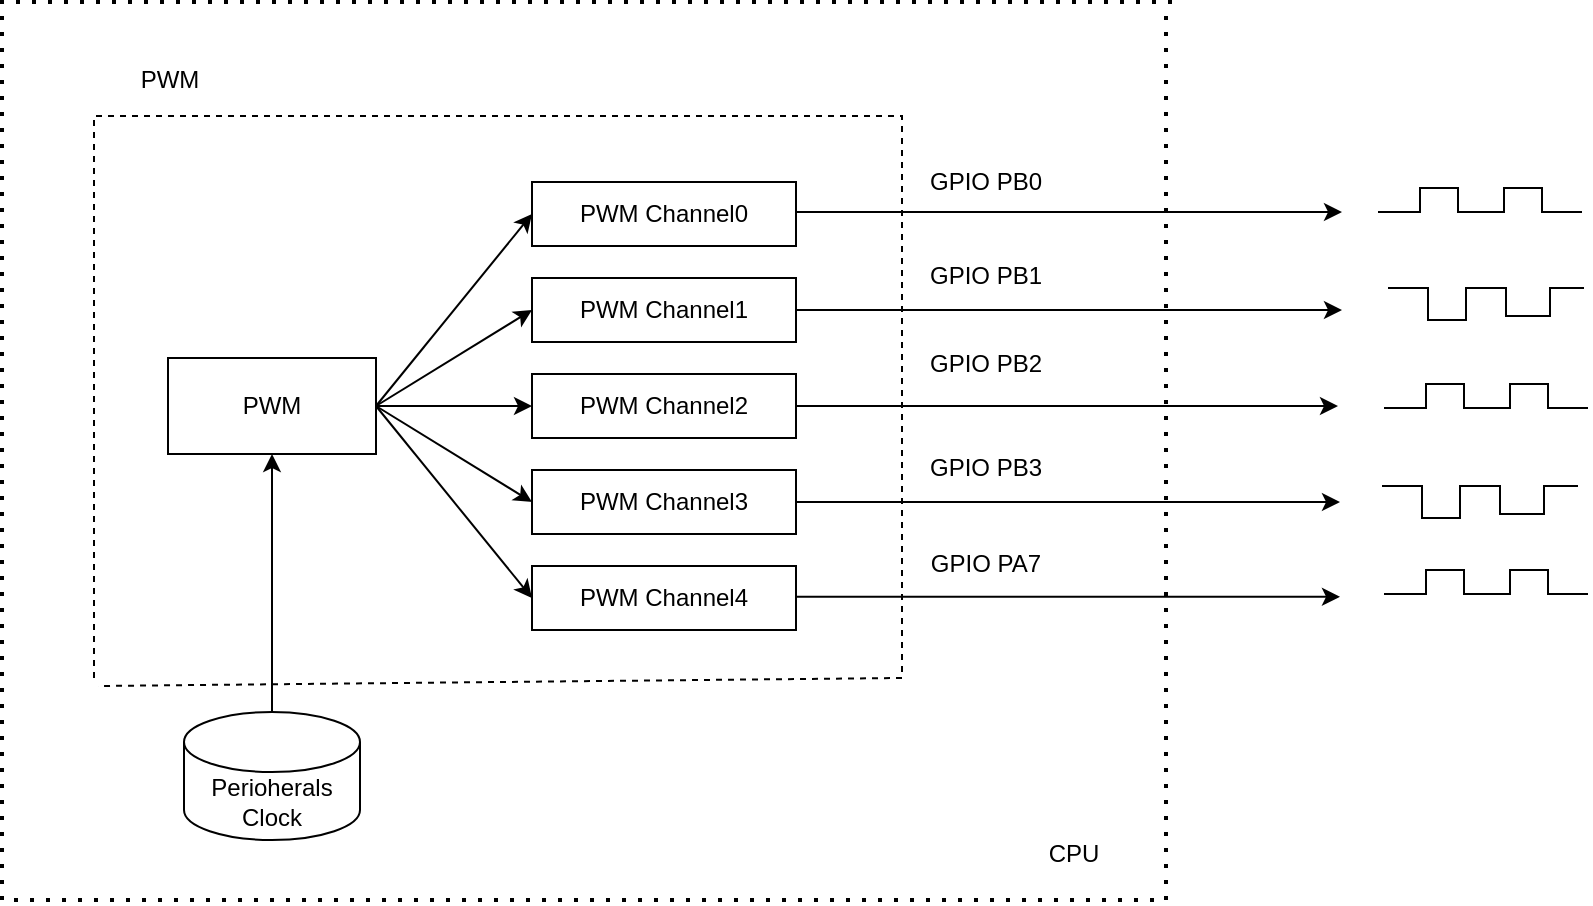 <mxfile version="24.6.4" type="device">
  <diagram name="第 1 页" id="KWvOELfXXFuOR0ZtLIgL">
    <mxGraphModel dx="870" dy="415" grid="0" gridSize="10" guides="1" tooltips="1" connect="1" arrows="1" fold="1" page="1" pageScale="1" pageWidth="180" pageHeight="200" math="0" shadow="0">
      <root>
        <mxCell id="0" />
        <mxCell id="1" parent="0" />
        <mxCell id="6Xo3o1QixIiLEGfn1mMo-1" value="PWM" style="rounded=0;whiteSpace=wrap;html=1;" parent="1" vertex="1">
          <mxGeometry x="331" y="442" width="104" height="48" as="geometry" />
        </mxCell>
        <mxCell id="6Xo3o1QixIiLEGfn1mMo-2" value="Perioherals&lt;div&gt;Clock&lt;/div&gt;" style="shape=cylinder3;whiteSpace=wrap;html=1;boundedLbl=1;backgroundOutline=1;size=15;" parent="1" vertex="1">
          <mxGeometry x="339" y="619" width="88" height="64" as="geometry" />
        </mxCell>
        <mxCell id="6Xo3o1QixIiLEGfn1mMo-3" value="" style="endArrow=classic;html=1;rounded=0;exitX=0.5;exitY=0;exitDx=0;exitDy=0;exitPerimeter=0;entryX=0.5;entryY=1;entryDx=0;entryDy=0;" parent="1" source="6Xo3o1QixIiLEGfn1mMo-2" target="6Xo3o1QixIiLEGfn1mMo-1" edge="1">
          <mxGeometry width="50" height="50" relative="1" as="geometry">
            <mxPoint x="380" y="536" as="sourcePoint" />
            <mxPoint x="430" y="486" as="targetPoint" />
          </mxGeometry>
        </mxCell>
        <mxCell id="6Xo3o1QixIiLEGfn1mMo-4" value="PWM Channel0" style="rounded=0;whiteSpace=wrap;html=1;" parent="1" vertex="1">
          <mxGeometry x="513" y="354" width="132" height="32" as="geometry" />
        </mxCell>
        <mxCell id="6Xo3o1QixIiLEGfn1mMo-5" value="PWM Channel1" style="rounded=0;whiteSpace=wrap;html=1;" parent="1" vertex="1">
          <mxGeometry x="513" y="402" width="132" height="32" as="geometry" />
        </mxCell>
        <mxCell id="6Xo3o1QixIiLEGfn1mMo-6" value="PWM Channel2" style="rounded=0;whiteSpace=wrap;html=1;" parent="1" vertex="1">
          <mxGeometry x="513" y="450" width="132" height="32" as="geometry" />
        </mxCell>
        <mxCell id="6Xo3o1QixIiLEGfn1mMo-7" value="PWM Channel3" style="rounded=0;whiteSpace=wrap;html=1;" parent="1" vertex="1">
          <mxGeometry x="513" y="498" width="132" height="32" as="geometry" />
        </mxCell>
        <mxCell id="6Xo3o1QixIiLEGfn1mMo-8" value="PWM Channel4" style="rounded=0;whiteSpace=wrap;html=1;" parent="1" vertex="1">
          <mxGeometry x="513" y="546" width="132" height="32" as="geometry" />
        </mxCell>
        <mxCell id="6Xo3o1QixIiLEGfn1mMo-9" value="" style="endArrow=classic;html=1;rounded=0;exitX=1;exitY=0.5;exitDx=0;exitDy=0;entryX=0;entryY=0.5;entryDx=0;entryDy=0;" parent="1" source="6Xo3o1QixIiLEGfn1mMo-1" target="6Xo3o1QixIiLEGfn1mMo-4" edge="1">
          <mxGeometry width="50" height="50" relative="1" as="geometry">
            <mxPoint x="705" y="517" as="sourcePoint" />
            <mxPoint x="755" y="467" as="targetPoint" />
            <Array as="points" />
          </mxGeometry>
        </mxCell>
        <mxCell id="6Xo3o1QixIiLEGfn1mMo-10" value="" style="endArrow=classic;html=1;rounded=0;exitX=1;exitY=0.5;exitDx=0;exitDy=0;entryX=0;entryY=0.5;entryDx=0;entryDy=0;" parent="1" source="6Xo3o1QixIiLEGfn1mMo-1" target="6Xo3o1QixIiLEGfn1mMo-5" edge="1">
          <mxGeometry width="50" height="50" relative="1" as="geometry">
            <mxPoint x="444" y="566" as="sourcePoint" />
            <mxPoint x="494" y="516" as="targetPoint" />
          </mxGeometry>
        </mxCell>
        <mxCell id="6Xo3o1QixIiLEGfn1mMo-11" value="" style="endArrow=classic;html=1;rounded=0;exitX=1;exitY=0.5;exitDx=0;exitDy=0;entryX=0;entryY=0.5;entryDx=0;entryDy=0;" parent="1" source="6Xo3o1QixIiLEGfn1mMo-1" target="6Xo3o1QixIiLEGfn1mMo-6" edge="1">
          <mxGeometry width="50" height="50" relative="1" as="geometry">
            <mxPoint x="456" y="580" as="sourcePoint" />
            <mxPoint x="506" y="530" as="targetPoint" />
          </mxGeometry>
        </mxCell>
        <mxCell id="6Xo3o1QixIiLEGfn1mMo-12" value="" style="endArrow=classic;html=1;rounded=0;exitX=1;exitY=0.5;exitDx=0;exitDy=0;entryX=0;entryY=0.5;entryDx=0;entryDy=0;" parent="1" source="6Xo3o1QixIiLEGfn1mMo-1" target="6Xo3o1QixIiLEGfn1mMo-7" edge="1">
          <mxGeometry width="50" height="50" relative="1" as="geometry">
            <mxPoint x="430" y="579" as="sourcePoint" />
            <mxPoint x="480" y="529" as="targetPoint" />
          </mxGeometry>
        </mxCell>
        <mxCell id="6Xo3o1QixIiLEGfn1mMo-13" value="" style="endArrow=classic;html=1;rounded=0;exitX=1;exitY=0.5;exitDx=0;exitDy=0;entryX=0;entryY=0.5;entryDx=0;entryDy=0;" parent="1" source="6Xo3o1QixIiLEGfn1mMo-1" target="6Xo3o1QixIiLEGfn1mMo-8" edge="1">
          <mxGeometry width="50" height="50" relative="1" as="geometry">
            <mxPoint x="443" y="603" as="sourcePoint" />
            <mxPoint x="493" y="553" as="targetPoint" />
          </mxGeometry>
        </mxCell>
        <mxCell id="6Xo3o1QixIiLEGfn1mMo-14" value="" style="endArrow=classic;html=1;rounded=0;exitX=1;exitY=0.5;exitDx=0;exitDy=0;" parent="1" source="6Xo3o1QixIiLEGfn1mMo-5" edge="1">
          <mxGeometry width="50" height="50" relative="1" as="geometry">
            <mxPoint x="788" y="490" as="sourcePoint" />
            <mxPoint x="918" y="418" as="targetPoint" />
          </mxGeometry>
        </mxCell>
        <mxCell id="6Xo3o1QixIiLEGfn1mMo-15" value="" style="endArrow=classic;html=1;rounded=0;exitX=1;exitY=0.5;exitDx=0;exitDy=0;" parent="1" source="6Xo3o1QixIiLEGfn1mMo-6" edge="1">
          <mxGeometry width="50" height="50" relative="1" as="geometry">
            <mxPoint x="735" y="502" as="sourcePoint" />
            <mxPoint x="916" y="466" as="targetPoint" />
          </mxGeometry>
        </mxCell>
        <mxCell id="6Xo3o1QixIiLEGfn1mMo-16" value="" style="endArrow=classic;html=1;rounded=0;exitX=1;exitY=0.5;exitDx=0;exitDy=0;" parent="1" source="6Xo3o1QixIiLEGfn1mMo-7" edge="1">
          <mxGeometry width="50" height="50" relative="1" as="geometry">
            <mxPoint x="802" y="591" as="sourcePoint" />
            <mxPoint x="917" y="514" as="targetPoint" />
          </mxGeometry>
        </mxCell>
        <mxCell id="6Xo3o1QixIiLEGfn1mMo-17" value="GPIO PB0" style="text;html=1;align=center;verticalAlign=middle;whiteSpace=wrap;rounded=0;" parent="1" vertex="1">
          <mxGeometry x="710" y="339" width="60" height="30" as="geometry" />
        </mxCell>
        <mxCell id="6Xo3o1QixIiLEGfn1mMo-20" value="GPIO PB1" style="text;html=1;align=center;verticalAlign=middle;whiteSpace=wrap;rounded=0;" parent="1" vertex="1">
          <mxGeometry x="710" y="386" width="60" height="30" as="geometry" />
        </mxCell>
        <mxCell id="6Xo3o1QixIiLEGfn1mMo-21" value="GPIO PB2" style="text;html=1;align=center;verticalAlign=middle;whiteSpace=wrap;rounded=0;" parent="1" vertex="1">
          <mxGeometry x="710" y="430" width="60" height="30" as="geometry" />
        </mxCell>
        <mxCell id="6Xo3o1QixIiLEGfn1mMo-22" value="GPIO PB3" style="text;html=1;align=center;verticalAlign=middle;whiteSpace=wrap;rounded=0;" parent="1" vertex="1">
          <mxGeometry x="710" y="482" width="60" height="30" as="geometry" />
        </mxCell>
        <mxCell id="6Xo3o1QixIiLEGfn1mMo-23" value="GPIO PA7" style="text;html=1;align=center;verticalAlign=middle;whiteSpace=wrap;rounded=0;" parent="1" vertex="1">
          <mxGeometry x="710" y="530" width="60" height="30" as="geometry" />
        </mxCell>
        <mxCell id="6Xo3o1QixIiLEGfn1mMo-24" value="" style="endArrow=none;dashed=1;html=1;rounded=0;" parent="1" edge="1">
          <mxGeometry width="50" height="50" relative="1" as="geometry">
            <mxPoint x="294" y="602" as="sourcePoint" />
            <mxPoint x="296" y="606" as="targetPoint" />
            <Array as="points">
              <mxPoint x="294" y="321" />
              <mxPoint x="698" y="321" />
              <mxPoint x="698" y="602" />
            </Array>
          </mxGeometry>
        </mxCell>
        <mxCell id="6Xo3o1QixIiLEGfn1mMo-25" value="PWM" style="text;html=1;align=center;verticalAlign=middle;whiteSpace=wrap;rounded=0;" parent="1" vertex="1">
          <mxGeometry x="302" y="288" width="60" height="30" as="geometry" />
        </mxCell>
        <mxCell id="6Xo3o1QixIiLEGfn1mMo-26" value="" style="endArrow=none;dashed=1;html=1;dashPattern=1 3;strokeWidth=2;rounded=0;" parent="1" edge="1">
          <mxGeometry width="50" height="50" relative="1" as="geometry">
            <mxPoint x="830" y="271" as="sourcePoint" />
            <mxPoint x="833" y="264" as="targetPoint" />
            <Array as="points">
              <mxPoint x="830" y="713" />
              <mxPoint x="248" y="713" />
              <mxPoint x="248" y="264" />
            </Array>
          </mxGeometry>
        </mxCell>
        <mxCell id="6Xo3o1QixIiLEGfn1mMo-27" value="CPU" style="text;html=1;align=center;verticalAlign=middle;whiteSpace=wrap;rounded=0;" parent="1" vertex="1">
          <mxGeometry x="754" y="675" width="60" height="30" as="geometry" />
        </mxCell>
        <mxCell id="v3EjWhcUO2rUDNG_ED6t-1" value="" style="endArrow=none;html=1;rounded=0;" parent="1" edge="1">
          <mxGeometry width="50" height="50" relative="1" as="geometry">
            <mxPoint x="936" y="369" as="sourcePoint" />
            <mxPoint x="1038" y="369" as="targetPoint" />
            <Array as="points">
              <mxPoint x="957" y="369" />
              <mxPoint x="957" y="357" />
              <mxPoint x="976" y="357" />
              <mxPoint x="976" y="369" />
              <mxPoint x="999" y="369" />
              <mxPoint x="999" y="357" />
              <mxPoint x="1018" y="357" />
              <mxPoint x="1018" y="369" />
            </Array>
          </mxGeometry>
        </mxCell>
        <mxCell id="v3EjWhcUO2rUDNG_ED6t-3" value="" style="endArrow=classic;html=1;rounded=0;exitX=1;exitY=0.5;exitDx=0;exitDy=0;" parent="1" edge="1">
          <mxGeometry width="50" height="50" relative="1" as="geometry">
            <mxPoint x="645" y="369" as="sourcePoint" />
            <mxPoint x="918" y="369" as="targetPoint" />
          </mxGeometry>
        </mxCell>
        <mxCell id="v3EjWhcUO2rUDNG_ED6t-4" value="" style="endArrow=none;html=1;rounded=0;" parent="1" edge="1">
          <mxGeometry width="50" height="50" relative="1" as="geometry">
            <mxPoint x="941" y="407" as="sourcePoint" />
            <mxPoint x="1039" y="407" as="targetPoint" />
            <Array as="points">
              <mxPoint x="961" y="407" />
              <mxPoint x="961" y="423" />
              <mxPoint x="980" y="423" />
              <mxPoint x="980" y="407" />
              <mxPoint x="1000" y="407" />
              <mxPoint x="1000" y="421" />
              <mxPoint x="1022" y="421" />
              <mxPoint x="1022" y="407" />
            </Array>
          </mxGeometry>
        </mxCell>
        <mxCell id="v3EjWhcUO2rUDNG_ED6t-5" value="" style="endArrow=classic;html=1;rounded=0;exitX=1;exitY=0.5;exitDx=0;exitDy=0;" parent="1" edge="1">
          <mxGeometry width="50" height="50" relative="1" as="geometry">
            <mxPoint x="645" y="561.41" as="sourcePoint" />
            <mxPoint x="917" y="561.41" as="targetPoint" />
          </mxGeometry>
        </mxCell>
        <mxCell id="v3EjWhcUO2rUDNG_ED6t-6" value="" style="endArrow=none;html=1;rounded=0;" parent="1" edge="1">
          <mxGeometry width="50" height="50" relative="1" as="geometry">
            <mxPoint x="1041" y="467" as="sourcePoint" />
            <mxPoint x="939" y="467" as="targetPoint" />
            <Array as="points">
              <mxPoint x="1021" y="467" />
              <mxPoint x="1021" y="455" />
              <mxPoint x="1002" y="455" />
              <mxPoint x="1002" y="467" />
              <mxPoint x="979" y="467" />
              <mxPoint x="979" y="455" />
              <mxPoint x="960" y="455" />
              <mxPoint x="960" y="467" />
            </Array>
          </mxGeometry>
        </mxCell>
        <mxCell id="v3EjWhcUO2rUDNG_ED6t-8" value="" style="endArrow=none;html=1;rounded=0;" parent="1" edge="1">
          <mxGeometry width="50" height="50" relative="1" as="geometry">
            <mxPoint x="939" y="560" as="sourcePoint" />
            <mxPoint x="1041" y="560" as="targetPoint" />
            <Array as="points">
              <mxPoint x="960" y="560" />
              <mxPoint x="960" y="548" />
              <mxPoint x="979" y="548" />
              <mxPoint x="979" y="560" />
              <mxPoint x="1002" y="560" />
              <mxPoint x="1002" y="548" />
              <mxPoint x="1021" y="548" />
              <mxPoint x="1021" y="560" />
            </Array>
          </mxGeometry>
        </mxCell>
        <mxCell id="v3EjWhcUO2rUDNG_ED6t-9" value="" style="endArrow=none;html=1;rounded=0;" parent="1" edge="1">
          <mxGeometry width="50" height="50" relative="1" as="geometry">
            <mxPoint x="938" y="506" as="sourcePoint" />
            <mxPoint x="1036" y="506" as="targetPoint" />
            <Array as="points">
              <mxPoint x="958" y="506" />
              <mxPoint x="958" y="522" />
              <mxPoint x="977" y="522" />
              <mxPoint x="977" y="506" />
              <mxPoint x="997" y="506" />
              <mxPoint x="997" y="520" />
              <mxPoint x="1019" y="520" />
              <mxPoint x="1019" y="506" />
            </Array>
          </mxGeometry>
        </mxCell>
      </root>
    </mxGraphModel>
  </diagram>
</mxfile>
